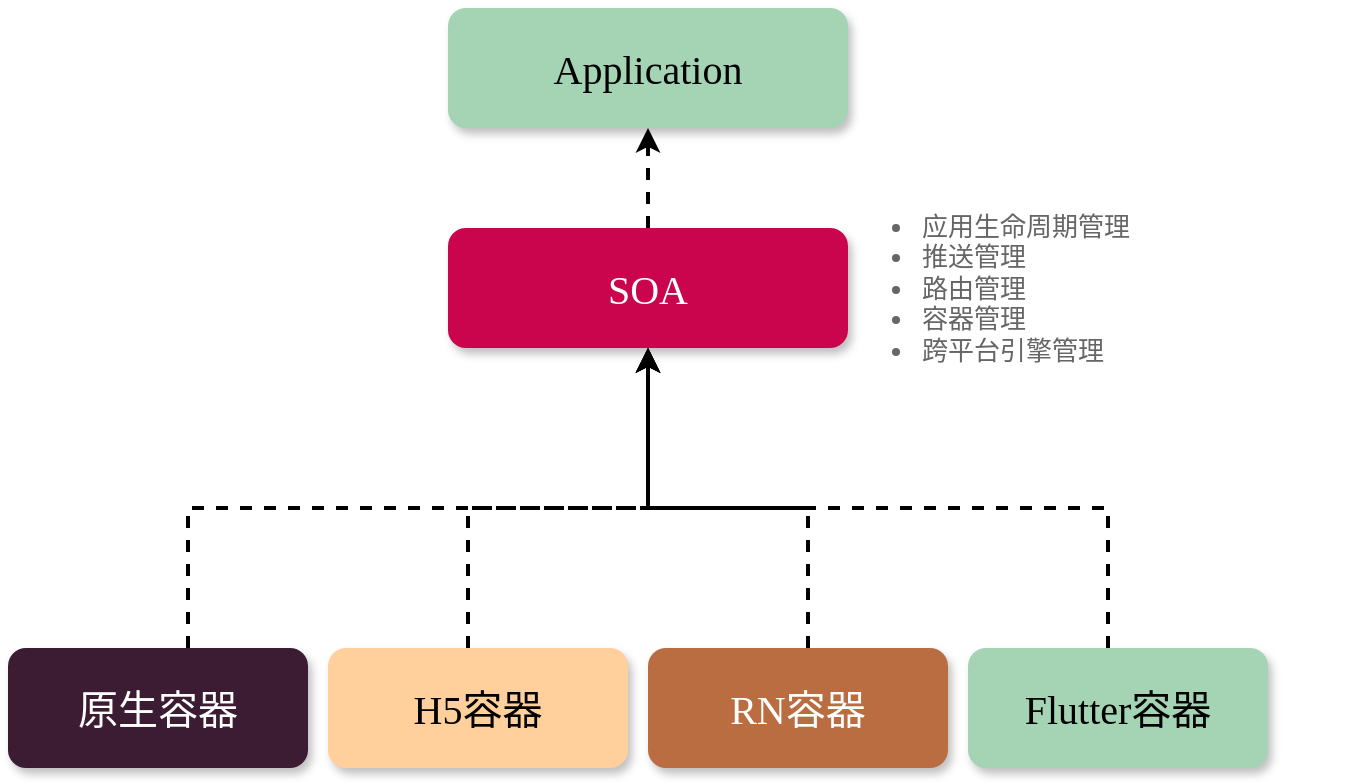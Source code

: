 <mxfile version="16.0.3" type="github">
  <diagram id="bVIeI03eJK58zHu0qnsN" name="第 1 页">
    <mxGraphModel dx="1426" dy="684" grid="1" gridSize="10" guides="1" tooltips="1" connect="1" arrows="1" fold="1" page="1" pageScale="1" pageWidth="800" pageHeight="500" math="0" shadow="0">
      <root>
        <mxCell id="0" />
        <mxCell id="1" parent="0" />
        <mxCell id="hzWrZhBhgTY0wDpomXLS-1" value="Application" style="rounded=1;whiteSpace=wrap;html=1;fillColor=#A4D4B4;strokeColor=none;shadow=1;fontFamily=Verdana;fontSize=20;fontStyle=0;align=center;" vertex="1" parent="1">
          <mxGeometry x="280" y="50" width="200" height="60" as="geometry" />
        </mxCell>
        <mxCell id="hzWrZhBhgTY0wDpomXLS-7" value="" style="edgeStyle=orthogonalEdgeStyle;orthogonalLoop=1;jettySize=auto;html=1;fontFamily=Verdana;fontSize=20;rounded=0;dashed=1;strokeWidth=2;" edge="1" parent="1" source="hzWrZhBhgTY0wDpomXLS-2" target="hzWrZhBhgTY0wDpomXLS-1">
          <mxGeometry relative="1" as="geometry" />
        </mxCell>
        <mxCell id="hzWrZhBhgTY0wDpomXLS-2" value="SOA" style="rounded=1;whiteSpace=wrap;html=1;fillColor=#CA054D;strokeColor=none;shadow=1;fontFamily=Verdana;fontSize=20;fontStyle=0;align=center;labelPosition=center;verticalLabelPosition=middle;verticalAlign=middle;glass=0;sketch=0;fontColor=#FFFFFF;" vertex="1" parent="1">
          <mxGeometry x="280" y="160" width="200" height="60" as="geometry" />
        </mxCell>
        <mxCell id="hzWrZhBhgTY0wDpomXLS-14" style="edgeStyle=orthogonalEdgeStyle;rounded=0;orthogonalLoop=1;jettySize=auto;html=1;dashed=1;fontFamily=Verdana;fontSize=20;fontColor=#FFFFFF;strokeWidth=2;fillColor=default;entryX=0.5;entryY=1;entryDx=0;entryDy=0;" edge="1" parent="1" source="hzWrZhBhgTY0wDpomXLS-4" target="hzWrZhBhgTY0wDpomXLS-2">
          <mxGeometry relative="1" as="geometry">
            <mxPoint x="90" y="320" as="targetPoint" />
            <Array as="points">
              <mxPoint x="150" y="300" />
              <mxPoint x="380" y="300" />
            </Array>
          </mxGeometry>
        </mxCell>
        <mxCell id="hzWrZhBhgTY0wDpomXLS-4" value="原生容器" style="rounded=1;whiteSpace=wrap;html=1;fillColor=#3B1C32;strokeColor=none;shadow=1;fontFamily=Verdana;fontSize=20;fontStyle=0;align=center;fontColor=#FFFFFF;" vertex="1" parent="1">
          <mxGeometry x="60" y="370" width="150" height="60" as="geometry" />
        </mxCell>
        <mxCell id="hzWrZhBhgTY0wDpomXLS-15" style="edgeStyle=orthogonalEdgeStyle;rounded=0;orthogonalLoop=1;jettySize=auto;html=1;entryX=0.5;entryY=1;entryDx=0;entryDy=0;dashed=1;fontFamily=Verdana;fontSize=20;fontColor=#FFFFFF;strokeWidth=2;fillColor=default;" edge="1" parent="1" source="hzWrZhBhgTY0wDpomXLS-5" target="hzWrZhBhgTY0wDpomXLS-2">
          <mxGeometry relative="1" as="geometry">
            <Array as="points">
              <mxPoint x="290" y="300" />
              <mxPoint x="380" y="300" />
            </Array>
          </mxGeometry>
        </mxCell>
        <mxCell id="hzWrZhBhgTY0wDpomXLS-5" value="H5容器" style="rounded=1;whiteSpace=wrap;html=1;fillColor=#FFCF9C;strokeColor=none;shadow=1;fontFamily=Verdana;fontSize=20;fontStyle=0;align=center;" vertex="1" parent="1">
          <mxGeometry x="220" y="370" width="150" height="60" as="geometry" />
        </mxCell>
        <mxCell id="hzWrZhBhgTY0wDpomXLS-16" style="edgeStyle=orthogonalEdgeStyle;rounded=0;orthogonalLoop=1;jettySize=auto;html=1;entryX=0.5;entryY=1;entryDx=0;entryDy=0;dashed=1;fontFamily=Verdana;fontSize=20;fontColor=#FFFFFF;strokeWidth=2;fillColor=default;" edge="1" parent="1" source="hzWrZhBhgTY0wDpomXLS-6" target="hzWrZhBhgTY0wDpomXLS-2">
          <mxGeometry relative="1" as="geometry">
            <Array as="points">
              <mxPoint x="460" y="300" />
              <mxPoint x="380" y="300" />
            </Array>
          </mxGeometry>
        </mxCell>
        <mxCell id="hzWrZhBhgTY0wDpomXLS-6" value="RN容器" style="rounded=1;whiteSpace=wrap;html=1;fillColor=#B96D40;strokeColor=none;shadow=1;fontFamily=Verdana;fontSize=20;fontStyle=0;align=center;fontColor=#FFFFFF;" vertex="1" parent="1">
          <mxGeometry x="380" y="370" width="150" height="60" as="geometry" />
        </mxCell>
        <mxCell id="hzWrZhBhgTY0wDpomXLS-17" style="edgeStyle=orthogonalEdgeStyle;rounded=0;orthogonalLoop=1;jettySize=auto;html=1;entryX=0.5;entryY=1;entryDx=0;entryDy=0;dashed=1;fontFamily=Verdana;fontSize=20;fontColor=#FFFFFF;strokeWidth=2;fillColor=default;" edge="1" parent="1" source="hzWrZhBhgTY0wDpomXLS-8" target="hzWrZhBhgTY0wDpomXLS-2">
          <mxGeometry relative="1" as="geometry">
            <Array as="points">
              <mxPoint x="610" y="300" />
              <mxPoint x="380" y="300" />
            </Array>
          </mxGeometry>
        </mxCell>
        <mxCell id="hzWrZhBhgTY0wDpomXLS-8" value="Flutter容器" style="rounded=1;whiteSpace=wrap;html=1;fillColor=#A4D4B4;strokeColor=none;shadow=1;fontFamily=Verdana;fontSize=20;fontStyle=0;align=center;" vertex="1" parent="1">
          <mxGeometry x="540" y="370" width="150" height="60" as="geometry" />
        </mxCell>
        <mxCell id="hzWrZhBhgTY0wDpomXLS-22" value="&lt;p class=&quot;p1&quot; style=&quot;margin: 0px; font-stretch: normal; font-size: 13px; line-height: normal;&quot;&gt;&lt;/p&gt;&lt;ul&gt;&lt;li&gt;&lt;span&gt;应用生命周期管理&lt;/span&gt;&lt;/li&gt;&lt;li&gt;&lt;span style=&quot;&quot;&gt;推送管理&lt;/span&gt;&lt;/li&gt;&lt;li&gt;&lt;span style=&quot;&quot;&gt;路由管理&lt;/span&gt;&lt;/li&gt;&lt;li&gt;&lt;span style=&quot;&quot;&gt;容器管理&lt;/span&gt;&lt;/li&gt;&lt;li&gt;&lt;span style=&quot;&quot;&gt;跨平台引擎管理&lt;/span&gt;&lt;/li&gt;&lt;/ul&gt;&lt;p style=&quot;font-size: 13px&quot;&gt;&lt;/p&gt;" style="text;html=1;strokeColor=none;fillColor=none;align=left;verticalAlign=middle;whiteSpace=wrap;rounded=0;shadow=0;glass=0;dashed=1;sketch=0;fontFamily=Verdana;fontSize=13;fontColor=#666666;" vertex="1" parent="1">
          <mxGeometry x="475" y="125" width="265" height="130" as="geometry" />
        </mxCell>
      </root>
    </mxGraphModel>
  </diagram>
</mxfile>
